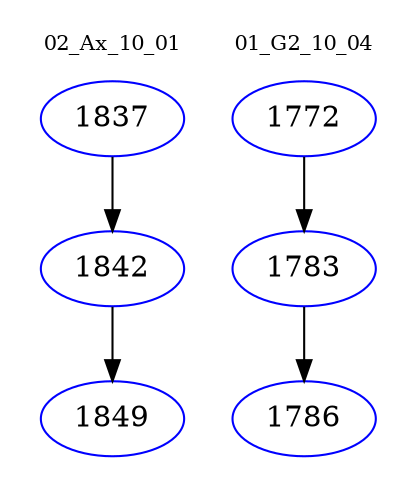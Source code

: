 digraph{
subgraph cluster_0 {
color = white
label = "02_Ax_10_01";
fontsize=10;
T0_1837 [label="1837", color="blue"]
T0_1837 -> T0_1842 [color="black"]
T0_1842 [label="1842", color="blue"]
T0_1842 -> T0_1849 [color="black"]
T0_1849 [label="1849", color="blue"]
}
subgraph cluster_1 {
color = white
label = "01_G2_10_04";
fontsize=10;
T1_1772 [label="1772", color="blue"]
T1_1772 -> T1_1783 [color="black"]
T1_1783 [label="1783", color="blue"]
T1_1783 -> T1_1786 [color="black"]
T1_1786 [label="1786", color="blue"]
}
}
